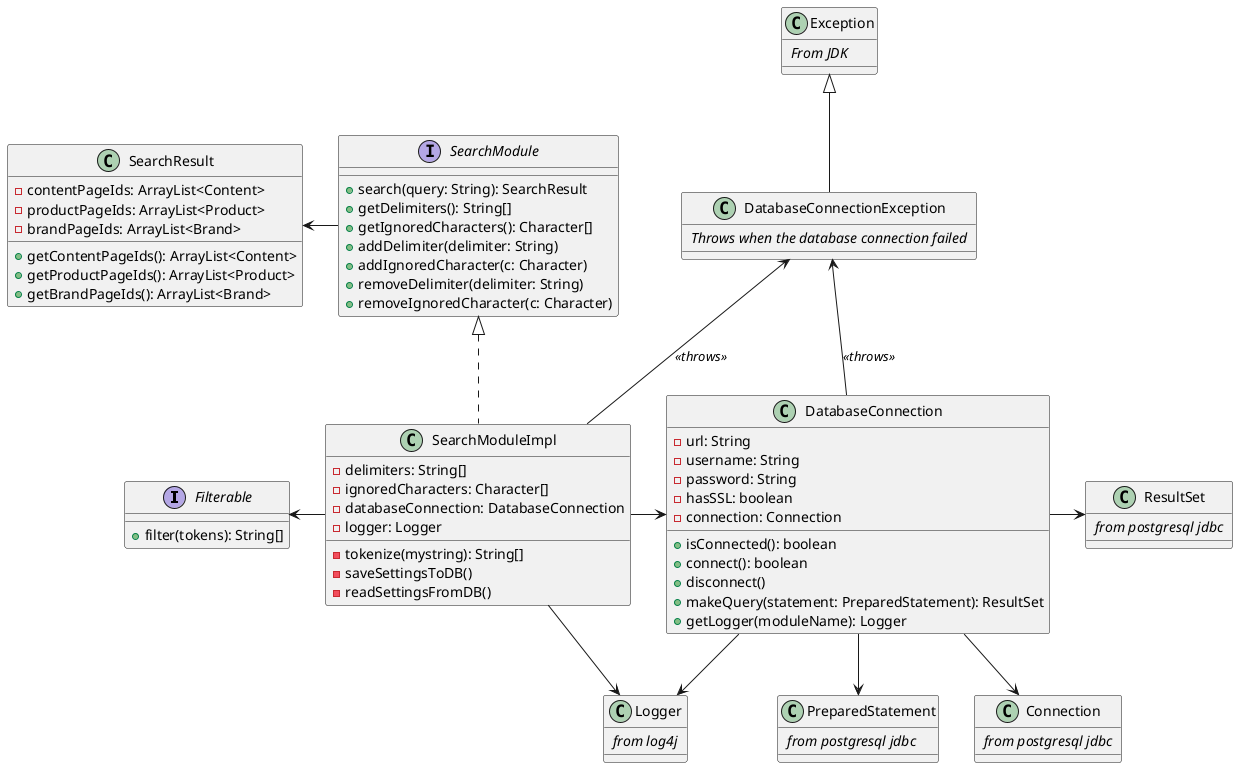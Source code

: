 @startuml

interface Filterable {
    + filter(tokens): String[]
}

interface SearchModule {
    + search(query: String): SearchResult
    + getDelimiters(): String[]
    + getIgnoredCharacters(): Character[]
    + addDelimiter(delimiter: String)
    + addIgnoredCharacter(c: Character)
    + removeDelimiter(delimiter: String)
    + removeIgnoredCharacter(c: Character)
}

class DatabaseConnection {
    - url: String
    - username: String
    - password: String
    - hasSSL: boolean
    - connection: Connection

    + isConnected(): boolean
    + connect(): boolean
    + disconnect()
    + makeQuery(statement: PreparedStatement): ResultSet
    ' see https://stackoverflow.com/a/36710057
    + getLogger(moduleName): Logger
}

class Exception {
    // From JDK //
}

class DatabaseConnectionException extends Exception {
    // Throws when the database connection failed //
}

class SearchModuleImpl implements SearchModule {
    - delimiters: String[]
    - ignoredCharacters: Character[]
    - databaseConnection: DatabaseConnection
    - logger: Logger
    - tokenize(mystring): String[]
    - saveSettingsToDB()
    - readSettingsFromDB()
}

class SearchResult {
    - contentPageIds: ArrayList<Content>
    - productPageIds: ArrayList<Product>
    - brandPageIds: ArrayList<Brand>
    + getContentPageIds(): ArrayList<Content>
    + getProductPageIds(): ArrayList<Product>
    + getBrandPageIds(): ArrayList<Brand>
}

class Connection {
    // from postgresql jdbc //
}

class PreparedStatement {
    // from postgresql jdbc //
}

class ResultSet {
    // from postgresql jdbc //
}

class Logger {
    // from log4j //
}

SearchResult <- SearchModule
Filterable <- SearchModuleImpl
SearchModuleImpl -> DatabaseConnection
DatabaseConnectionException <-- DatabaseConnection: //<<throws>>//
DatabaseConnectionException <-- SearchModuleImpl: //<<throws>>//

SearchModuleImpl --> Logger
DatabaseConnection -> Logger

DatabaseConnection -> ResultSet
DatabaseConnection -> PreparedStatement
DatabaseConnection -> Connection

ResultSet --[hidden]> PreparedStatement
PreparedStatement -[hidden]> Connection



@enduml